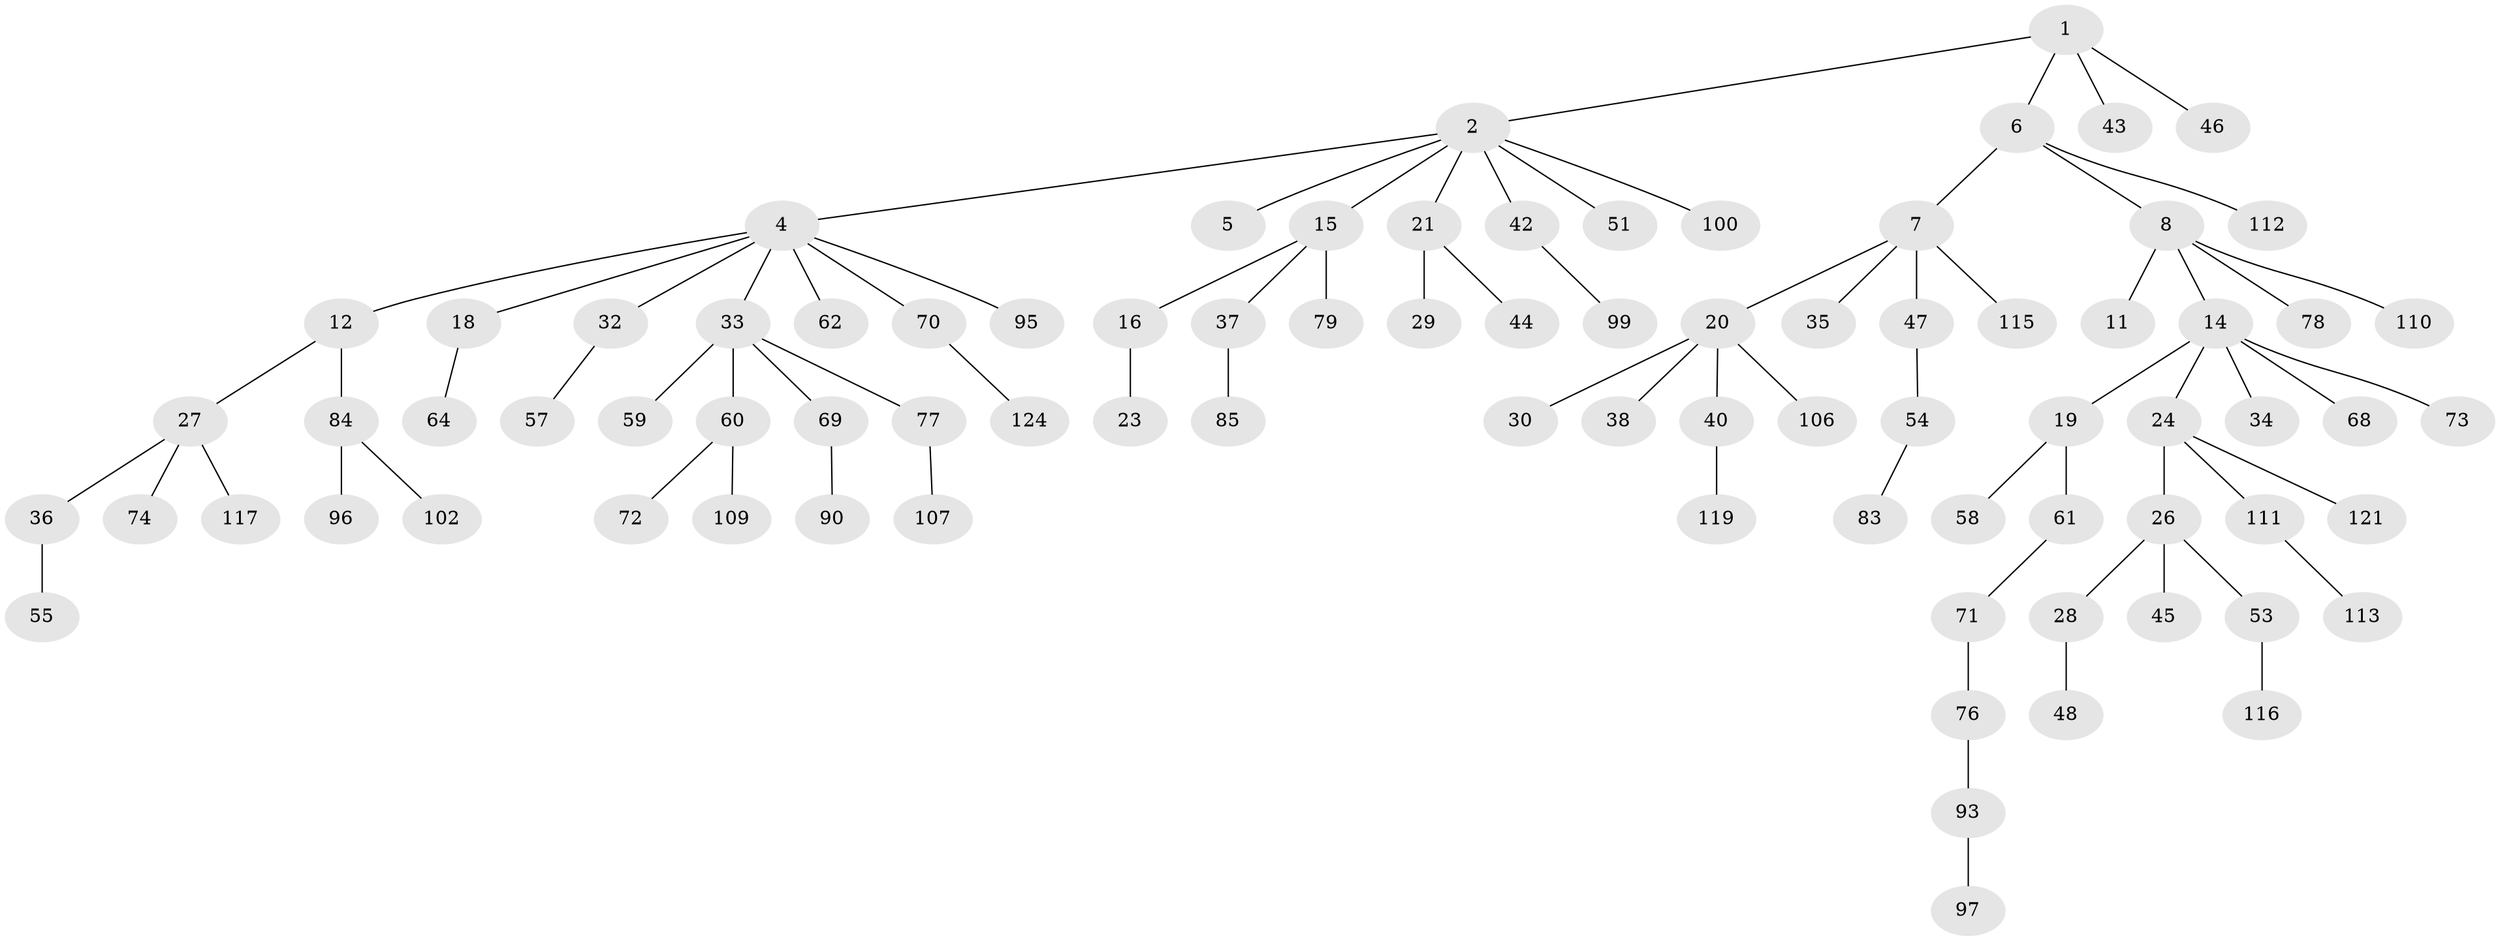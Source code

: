// original degree distribution, {3: 0.1532258064516129, 8: 0.008064516129032258, 6: 0.024193548387096774, 1: 0.532258064516129, 4: 0.04838709677419355, 5: 0.04032258064516129, 2: 0.1935483870967742}
// Generated by graph-tools (version 1.1) at 2025/11/02/27/25 16:11:26]
// undirected, 84 vertices, 83 edges
graph export_dot {
graph [start="1"]
  node [color=gray90,style=filled];
  1 [super="+3"];
  2 [super="+17"];
  4 [super="+10"];
  5;
  6;
  7 [super="+9"];
  8 [super="+66"];
  11;
  12 [super="+13"];
  14 [super="+49"];
  15 [super="+105"];
  16 [super="+80"];
  18 [super="+118"];
  19 [super="+25"];
  20 [super="+22"];
  21 [super="+31"];
  23;
  24 [super="+120"];
  26 [super="+81"];
  27 [super="+75"];
  28 [super="+39"];
  29 [super="+94"];
  30;
  32 [super="+41"];
  33 [super="+52"];
  34;
  35;
  36;
  37 [super="+65"];
  38 [super="+56"];
  40 [super="+101"];
  42 [super="+63"];
  43 [super="+123"];
  44;
  45;
  46;
  47 [super="+50"];
  48 [super="+82"];
  51;
  53 [super="+103"];
  54 [super="+67"];
  55 [super="+88"];
  57 [super="+122"];
  58 [super="+92"];
  59;
  60 [super="+108"];
  61;
  62;
  64;
  68;
  69;
  70 [super="+114"];
  71 [super="+91"];
  72;
  73;
  74;
  76 [super="+87"];
  77;
  78 [super="+89"];
  79;
  83;
  84 [super="+86"];
  85;
  90 [super="+104"];
  93 [super="+98"];
  95;
  96;
  97;
  99;
  100;
  102;
  106;
  107;
  109;
  110;
  111;
  112;
  113;
  115;
  116;
  117;
  119;
  121;
  124;
  1 -- 2;
  1 -- 43;
  1 -- 46;
  1 -- 6;
  2 -- 4;
  2 -- 5;
  2 -- 15;
  2 -- 21;
  2 -- 42;
  2 -- 100;
  2 -- 51;
  4 -- 18;
  4 -- 33;
  4 -- 70;
  4 -- 95;
  4 -- 32;
  4 -- 12;
  4 -- 62;
  6 -- 7;
  6 -- 8;
  6 -- 112;
  7 -- 47;
  7 -- 35;
  7 -- 115;
  7 -- 20;
  8 -- 11;
  8 -- 14;
  8 -- 110;
  8 -- 78;
  12 -- 27;
  12 -- 84;
  14 -- 19;
  14 -- 24;
  14 -- 34;
  14 -- 73;
  14 -- 68;
  15 -- 16;
  15 -- 37;
  15 -- 79;
  16 -- 23;
  18 -- 64;
  19 -- 58;
  19 -- 61;
  20 -- 30;
  20 -- 38;
  20 -- 40;
  20 -- 106;
  21 -- 29;
  21 -- 44;
  24 -- 26;
  24 -- 111;
  24 -- 121;
  26 -- 28;
  26 -- 45;
  26 -- 53;
  27 -- 36;
  27 -- 74;
  27 -- 117;
  28 -- 48;
  32 -- 57;
  33 -- 59;
  33 -- 60;
  33 -- 69;
  33 -- 77;
  36 -- 55;
  37 -- 85;
  40 -- 119;
  42 -- 99;
  47 -- 54;
  53 -- 116;
  54 -- 83;
  60 -- 72;
  60 -- 109;
  61 -- 71;
  69 -- 90;
  70 -- 124;
  71 -- 76;
  76 -- 93;
  77 -- 107;
  84 -- 96;
  84 -- 102;
  93 -- 97;
  111 -- 113;
}
